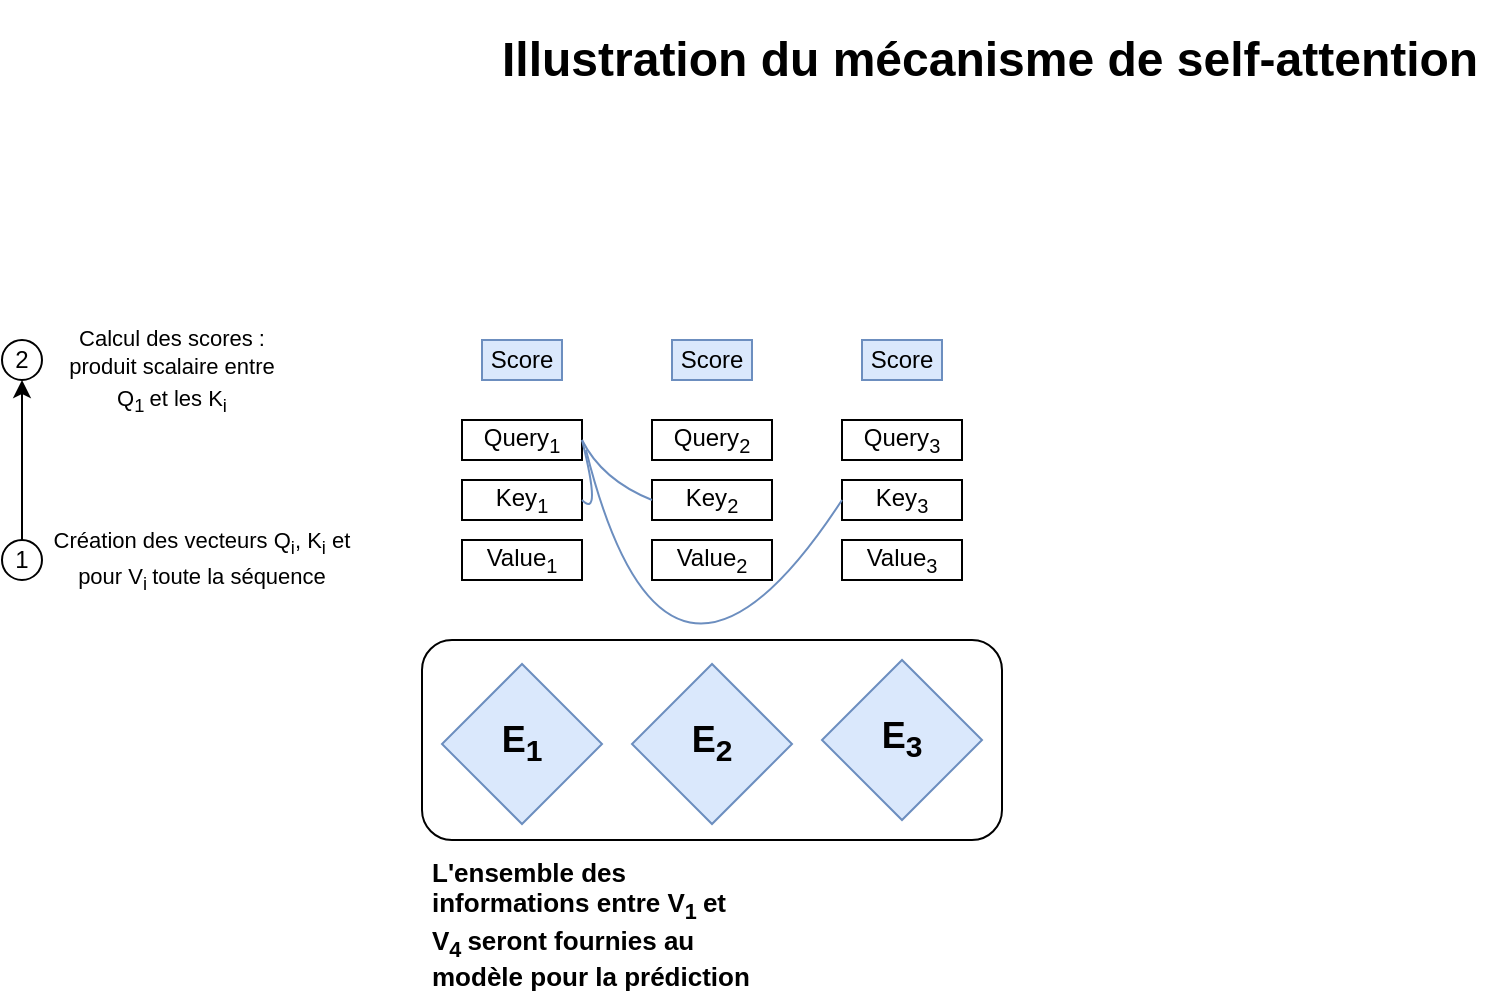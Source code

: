 <mxfile version="22.0.4" type="github">
  <diagram name="Page-1" id="s_K_Jd9jlDhBgt5PAwLs">
    <mxGraphModel dx="1550" dy="1631" grid="1" gridSize="10" guides="1" tooltips="1" connect="1" arrows="1" fold="1" page="1" pageScale="1" pageWidth="827" pageHeight="1169" math="0" shadow="0">
      <root>
        <mxCell id="0" />
        <mxCell id="1" parent="0" />
        <mxCell id="0n1geKt-CH7ygtrhN82R-22" value="" style="rounded=1;whiteSpace=wrap;html=1;fillColor=none;strokeWidth=1;" parent="1" vertex="1">
          <mxGeometry x="-130" y="280" width="290" height="100" as="geometry" />
        </mxCell>
        <mxCell id="0n1geKt-CH7ygtrhN82R-7" value="&lt;b&gt;&lt;font style=&quot;font-size: 18px;&quot;&gt;E&lt;sub&gt;3&lt;/sub&gt;&lt;/font&gt;&lt;/b&gt;" style="rhombus;whiteSpace=wrap;html=1;flipH=1;flipV=0;fillColor=#dae8fc;strokeColor=#6c8ebf;" parent="1" vertex="1">
          <mxGeometry x="70" y="290" width="80" height="80" as="geometry" />
        </mxCell>
        <mxCell id="0n1geKt-CH7ygtrhN82R-8" value="&lt;b&gt;&lt;font style=&quot;font-size: 18px;&quot;&gt;E&lt;sub&gt;1&lt;/sub&gt;&lt;/font&gt;&lt;/b&gt;" style="rhombus;whiteSpace=wrap;html=1;flipH=1;flipV=0;fillColor=#dae8fc;strokeColor=#6c8ebf;" parent="1" vertex="1">
          <mxGeometry x="-120" y="292" width="80" height="80" as="geometry" />
        </mxCell>
        <mxCell id="0n1geKt-CH7ygtrhN82R-9" value="&lt;b&gt;&lt;font style=&quot;font-size: 18px;&quot;&gt;E&lt;sub&gt;2&lt;/sub&gt;&lt;/font&gt;&lt;/b&gt;" style="rhombus;whiteSpace=wrap;html=1;flipH=1;flipV=0;fillColor=#dae8fc;strokeColor=#6c8ebf;" parent="1" vertex="1">
          <mxGeometry x="-25" y="292" width="80" height="80" as="geometry" />
        </mxCell>
        <mxCell id="0n1geKt-CH7ygtrhN82R-11" value="&lt;h1&gt;Illustration du mécanisme de self-attention&lt;br&gt;&lt;/h1&gt;&lt;p&gt;&lt;br&gt;&lt;/p&gt;" style="text;html=1;strokeColor=none;fillColor=none;spacing=5;spacingTop=-20;whiteSpace=wrap;overflow=hidden;rounded=0;" parent="1" vertex="1">
          <mxGeometry x="-95" y="-30" width="500" height="40" as="geometry" />
        </mxCell>
        <mxCell id="0n1geKt-CH7ygtrhN82R-25" value="&lt;h1 style=&quot;font-size: 13px;&quot;&gt;&lt;font style=&quot;font-size: 13px;&quot;&gt;L&#39;ensemble des informations entre V&lt;sub style=&quot;&quot;&gt;1 &lt;/sub&gt;et V&lt;sub style=&quot;&quot;&gt;4 &lt;/sub&gt;seront fournies au modèle pour la prédiction &lt;br&gt;&lt;/font&gt;&lt;/h1&gt;&lt;h1 style=&quot;font-size: 13px;&quot;&gt;&lt;font style=&quot;font-size: 13px;&quot;&gt;&lt;sub&gt; &lt;/sub&gt;&lt;/font&gt;&lt;/h1&gt;" style="text;html=1;strokeColor=none;fillColor=none;spacing=5;spacingTop=-20;whiteSpace=wrap;overflow=hidden;rounded=0;" parent="1" vertex="1">
          <mxGeometry x="-130" y="390" width="170" height="70" as="geometry" />
        </mxCell>
        <mxCell id="DUlObbKQB28TVA2kBkXY-1" value="Value&lt;sub&gt;1&lt;/sub&gt;" style="rounded=0;whiteSpace=wrap;html=1;" parent="1" vertex="1">
          <mxGeometry x="-110" y="230" width="60" height="20" as="geometry" />
        </mxCell>
        <mxCell id="DUlObbKQB28TVA2kBkXY-4" value="Query&lt;sub&gt;1&lt;/sub&gt;" style="rounded=0;whiteSpace=wrap;html=1;" parent="1" vertex="1">
          <mxGeometry x="-110" y="170" width="60" height="20" as="geometry" />
        </mxCell>
        <mxCell id="DUlObbKQB28TVA2kBkXY-5" value="Key&lt;sub&gt;1&lt;/sub&gt;" style="rounded=0;whiteSpace=wrap;html=1;" parent="1" vertex="1">
          <mxGeometry x="-110" y="200" width="60" height="20" as="geometry" />
        </mxCell>
        <mxCell id="DUlObbKQB28TVA2kBkXY-30" value="Value&lt;sub&gt;3&lt;/sub&gt;" style="rounded=0;whiteSpace=wrap;html=1;" parent="1" vertex="1">
          <mxGeometry x="80" y="230" width="60" height="20" as="geometry" />
        </mxCell>
        <mxCell id="DUlObbKQB28TVA2kBkXY-31" value="Query&lt;sub&gt;3&lt;/sub&gt;" style="rounded=0;whiteSpace=wrap;html=1;" parent="1" vertex="1">
          <mxGeometry x="80" y="170" width="60" height="20" as="geometry" />
        </mxCell>
        <mxCell id="DUlObbKQB28TVA2kBkXY-32" value="Key&lt;sub&gt;3&lt;/sub&gt;" style="rounded=0;whiteSpace=wrap;html=1;" parent="1" vertex="1">
          <mxGeometry x="80" y="200" width="60" height="20" as="geometry" />
        </mxCell>
        <mxCell id="DUlObbKQB28TVA2kBkXY-33" value="Value&lt;sub&gt;2&lt;/sub&gt;" style="rounded=0;whiteSpace=wrap;html=1;" parent="1" vertex="1">
          <mxGeometry x="-15" y="230" width="60" height="20" as="geometry" />
        </mxCell>
        <mxCell id="DUlObbKQB28TVA2kBkXY-34" value="Query&lt;sub&gt;2&lt;/sub&gt;" style="rounded=0;whiteSpace=wrap;html=1;" parent="1" vertex="1">
          <mxGeometry x="-15" y="170" width="60" height="20" as="geometry" />
        </mxCell>
        <mxCell id="DUlObbKQB28TVA2kBkXY-35" value="Key&lt;sub&gt;2&lt;/sub&gt;" style="rounded=0;whiteSpace=wrap;html=1;" parent="1" vertex="1">
          <mxGeometry x="-15" y="200" width="60" height="20" as="geometry" />
        </mxCell>
        <mxCell id="DUlObbKQB28TVA2kBkXY-40" value="" style="endArrow=none;html=1;strokeColor=#6c8ebf;entryX=0;entryY=0.5;entryDx=0;entryDy=0;fillColor=#dae8fc;curved=1;" parent="1" target="DUlObbKQB28TVA2kBkXY-35" edge="1">
          <mxGeometry width="50" height="50" relative="1" as="geometry">
            <mxPoint x="-50" y="180" as="sourcePoint" />
            <mxPoint x="-20" y="210" as="targetPoint" />
            <Array as="points">
              <mxPoint x="-40" y="200" />
            </Array>
          </mxGeometry>
        </mxCell>
        <mxCell id="lgSE_r9nSHHeKoaKGLHU-2" value="" style="endArrow=none;html=1;curved=1;fillColor=#dae8fc;strokeColor=#6c8ebf;" edge="1" parent="1">
          <mxGeometry width="50" height="50" relative="1" as="geometry">
            <mxPoint x="-48" y="185" as="sourcePoint" />
            <mxPoint x="80" y="210" as="targetPoint" />
            <Array as="points">
              <mxPoint x="-8" y="345" />
            </Array>
          </mxGeometry>
        </mxCell>
        <mxCell id="lgSE_r9nSHHeKoaKGLHU-3" value="" style="endArrow=none;html=1;strokeColor=#6c8ebf;entryX=1;entryY=0.5;entryDx=0;entryDy=0;fillColor=#dae8fc;curved=1;" edge="1" parent="1" target="DUlObbKQB28TVA2kBkXY-5">
          <mxGeometry width="50" height="50" relative="1" as="geometry">
            <mxPoint x="-50" y="180" as="sourcePoint" />
            <mxPoint x="-5" y="220" as="targetPoint" />
            <Array as="points">
              <mxPoint x="-40" y="220" />
            </Array>
          </mxGeometry>
        </mxCell>
        <mxCell id="lgSE_r9nSHHeKoaKGLHU-5" value="Score" style="rounded=0;whiteSpace=wrap;html=1;fillColor=#dae8fc;strokeColor=#6c8ebf;" vertex="1" parent="1">
          <mxGeometry x="-100" y="130" width="40" height="20" as="geometry" />
        </mxCell>
        <mxCell id="lgSE_r9nSHHeKoaKGLHU-6" value="Score" style="rounded=0;whiteSpace=wrap;html=1;fillColor=#dae8fc;strokeColor=#6c8ebf;" vertex="1" parent="1">
          <mxGeometry x="-5" y="130" width="40" height="20" as="geometry" />
        </mxCell>
        <mxCell id="lgSE_r9nSHHeKoaKGLHU-7" value="Score" style="rounded=0;whiteSpace=wrap;html=1;fillColor=#dae8fc;strokeColor=#6c8ebf;" vertex="1" parent="1">
          <mxGeometry x="90" y="130" width="40" height="20" as="geometry" />
        </mxCell>
        <mxCell id="lgSE_r9nSHHeKoaKGLHU-11" style="edgeStyle=orthogonalEdgeStyle;rounded=0;orthogonalLoop=1;jettySize=auto;html=1;entryX=0.5;entryY=1;entryDx=0;entryDy=0;" edge="1" parent="1" source="lgSE_r9nSHHeKoaKGLHU-8" target="lgSE_r9nSHHeKoaKGLHU-12">
          <mxGeometry relative="1" as="geometry">
            <mxPoint x="-330" y="240" as="targetPoint" />
          </mxGeometry>
        </mxCell>
        <mxCell id="lgSE_r9nSHHeKoaKGLHU-8" value="1" style="ellipse;whiteSpace=wrap;html=1;aspect=fixed;fillColor=default;" vertex="1" parent="1">
          <mxGeometry x="-340" y="230" width="20" height="20" as="geometry" />
        </mxCell>
        <mxCell id="lgSE_r9nSHHeKoaKGLHU-12" value="2" style="ellipse;whiteSpace=wrap;html=1;aspect=fixed;fillColor=default;" vertex="1" parent="1">
          <mxGeometry x="-340" y="130" width="20" height="20" as="geometry" />
        </mxCell>
        <mxCell id="lgSE_r9nSHHeKoaKGLHU-20" value="&lt;span style=&quot;font-size: 11px;&quot;&gt;Création des vecteurs Q&lt;sub&gt;i&lt;/sub&gt;, K&lt;sub&gt;i&lt;/sub&gt; et pour V&lt;sub&gt;i &lt;/sub&gt;toute la séquence&lt;/span&gt;" style="text;html=1;strokeColor=none;fillColor=none;align=center;verticalAlign=middle;whiteSpace=wrap;rounded=0;" vertex="1" parent="1">
          <mxGeometry x="-320" y="225" width="160" height="30" as="geometry" />
        </mxCell>
        <mxCell id="lgSE_r9nSHHeKoaKGLHU-22" value="&lt;font style=&quot;font-size: 11px;&quot;&gt;Calcul des scores : produit scalaire entre Q&lt;sub&gt;1&lt;/sub&gt;&lt;sup&gt; &lt;/sup&gt;et les K&lt;sub&gt;i&lt;br&gt;&lt;/sub&gt;&lt;/font&gt;" style="text;html=1;strokeColor=none;fillColor=none;align=center;verticalAlign=middle;whiteSpace=wrap;rounded=0;" vertex="1" parent="1">
          <mxGeometry x="-310" y="130" width="110" height="30" as="geometry" />
        </mxCell>
      </root>
    </mxGraphModel>
  </diagram>
</mxfile>
